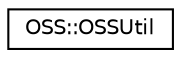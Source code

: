 digraph "类继承关系图"
{
  edge [fontname="Helvetica",fontsize="10",labelfontname="Helvetica",labelfontsize="10"];
  node [fontname="Helvetica",fontsize="10",shape=record];
  rankdir="LR";
  Node1 [label="OSS::OSSUtil",height=0.2,width=0.4,color="black", fillcolor="white", style="filled",URL="$class_o_s_s_1_1_o_s_s_util.html"];
}
